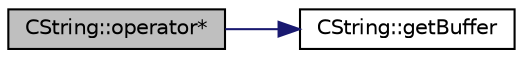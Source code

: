 digraph "CString::operator*"
{
  edge [fontname="Helvetica",fontsize="10",labelfontname="Helvetica",labelfontsize="10"];
  node [fontname="Helvetica",fontsize="10",shape=record];
  rankdir="LR";
  Node1 [label="CString::operator*",height=0.2,width=0.4,color="black", fillcolor="grey75", style="filled" fontcolor="black"];
  Node1 -> Node2 [color="midnightblue",fontsize="10",style="solid",fontname="Helvetica"];
  Node2 [label="CString::getBuffer",height=0.2,width=0.4,color="black", fillcolor="white", style="filled",URL="$df/d99/class_c_string.html#ac7b886c37095673cc287d24100a9f3fd"];
}
